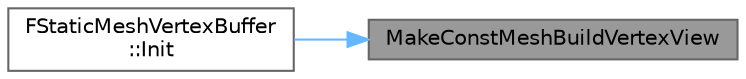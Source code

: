 digraph "MakeConstMeshBuildVertexView"
{
 // INTERACTIVE_SVG=YES
 // LATEX_PDF_SIZE
  bgcolor="transparent";
  edge [fontname=Helvetica,fontsize=10,labelfontname=Helvetica,labelfontsize=10];
  node [fontname=Helvetica,fontsize=10,shape=box,height=0.2,width=0.4];
  rankdir="RL";
  Node1 [id="Node000001",label="MakeConstMeshBuildVertexView",height=0.2,width=0.4,color="gray40", fillcolor="grey60", style="filled", fontcolor="black",tooltip=" "];
  Node1 -> Node2 [id="edge1_Node000001_Node000002",dir="back",color="steelblue1",style="solid",tooltip=" "];
  Node2 [id="Node000002",label="FStaticMeshVertexBuffer\l::Init",height=0.2,width=0.4,color="grey40", fillcolor="white", style="filled",URL="$d7/d68/classFStaticMeshVertexBuffer.html#a9e607a8d2add5f6a468ca9900afdb27e",tooltip=" "];
}
